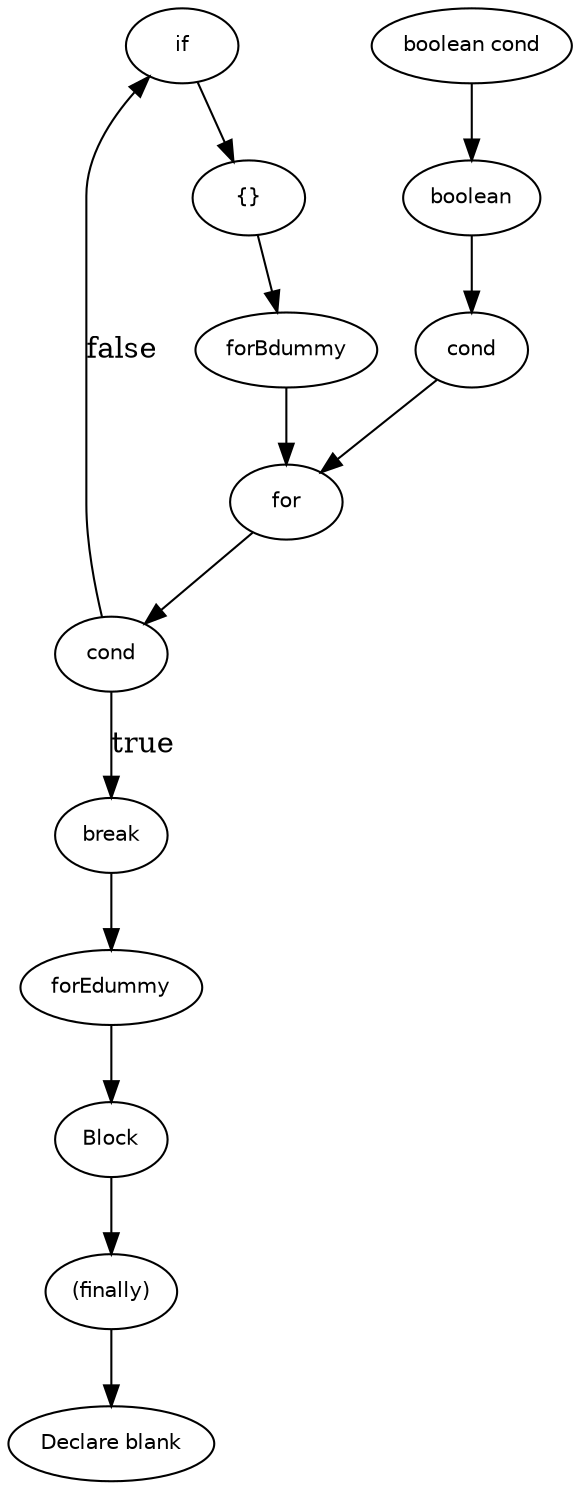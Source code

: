 digraph blank {
  9 [
    label = if,
    fontname = Helvetica,
    fontsize = 10
  ];
  8 [
    label = "{}",
    fontname = Helvetica,
    fontsize = 10
  ];
  7 [
    label = forEdummy,
    fontname = Helvetica,
    fontsize = 10
  ];
  6 [
    label = forBdummy,
    fontname = Helvetica,
    fontsize = 10
  ];
  5 [
    label = cond,
    fontname = Helvetica,
    fontsize = 10
  ];
  4 [
    label = boolean,
    fontname = Helvetica,
    fontsize = 10
  ];
  13 [
    label = Block,
    fontname = Helvetica,
    fontsize = 10
  ];
  3 [
    label = "boolean cond",
    fontname = Helvetica,
    fontsize = 10
  ];
  12 [
    label = for,
    fontname = Helvetica,
    fontsize = 10
  ];
  2 [
    label = "(finally)",
    fontname = Helvetica,
    fontsize = 10
  ];
  11 [
    label = break,
    fontname = Helvetica,
    fontsize = 10
  ];
  10 [
    label = cond,
    fontname = Helvetica,
    fontsize = 10
  ];
  0 [
    label = "Declare blank",
    fontname = Helvetica,
    fontsize = 10
  ];
  7 -> 13 [
    label = ""
  ];
  6 -> 12 [
    label = ""
  ];
  10 -> 9 [
    label = false
  ];
  2 -> 0 [
    label = ""
  ];
  5 -> 12 [
    label = ""
  ];
  11 -> 7 [
    label = ""
  ];
  4 -> 5 [
    label = ""
  ];
  8 -> 6 [
    label = ""
  ];
  12 -> 10 [
    label = ""
  ];
  13 -> 2 [
    label = ""
  ];
  10 -> 11 [
    label = true
  ];
  9 -> 8 [
    label = ""
  ];
  3 -> 4 [
    label = ""
  ];
}
